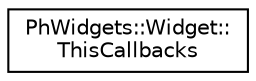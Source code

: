 digraph "Graphical Class Hierarchy"
{
  edge [fontname="Helvetica",fontsize="10",labelfontname="Helvetica",labelfontsize="10"];
  node [fontname="Helvetica",fontsize="10",shape=record];
  rankdir="LR";
  Node0 [label="PhWidgets::Widget::\lThisCallbacks",height=0.2,width=0.4,color="black", fillcolor="white", style="filled",URL="$struct_ph_widgets_1_1_widget_1_1_this_callbacks.html"];
}
